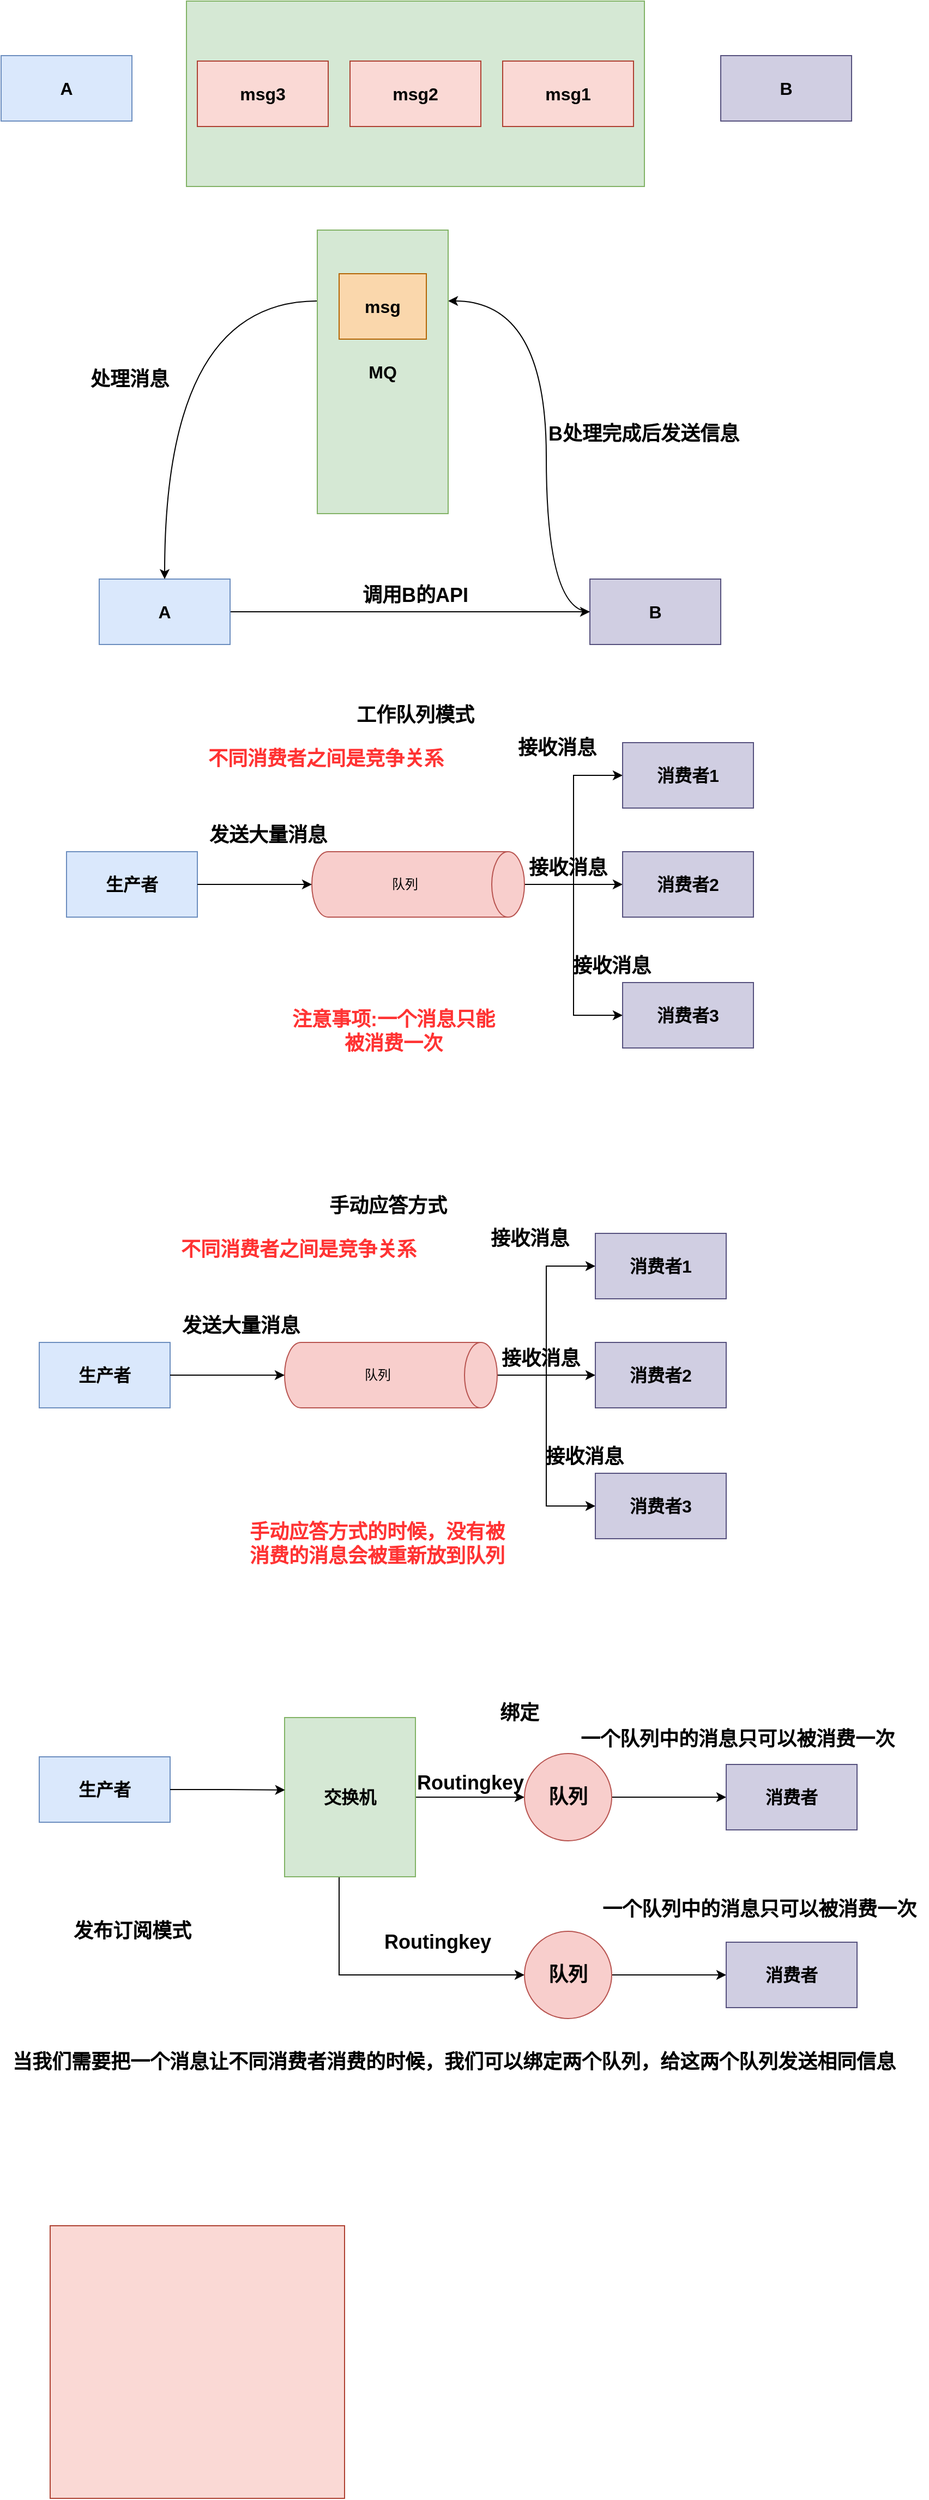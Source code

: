 <mxfile version="24.4.8" type="github">
  <diagram name="第 1 页" id="O0XlU7D3TT2ablvjQjNK">
    <mxGraphModel dx="1042" dy="535" grid="1" gridSize="10" guides="1" tooltips="1" connect="1" arrows="1" fold="1" page="1" pageScale="1" pageWidth="827" pageHeight="1169" math="0" shadow="0">
      <root>
        <mxCell id="0" />
        <mxCell id="1" parent="0" />
        <mxCell id="jjH1Bkj64xPYJFFSmROb-1" value="&lt;span style=&quot;font-size: 16px;&quot;&gt;&lt;b&gt;A&lt;/b&gt;&lt;/span&gt;" style="rounded=0;whiteSpace=wrap;html=1;fillColor=#dae8fc;strokeColor=#6c8ebf;" vertex="1" parent="1">
          <mxGeometry x="20" y="170" width="120" height="60" as="geometry" />
        </mxCell>
        <mxCell id="jjH1Bkj64xPYJFFSmROb-2" value="&lt;span style=&quot;font-size: 16px;&quot;&gt;&lt;b&gt;B&lt;/b&gt;&lt;/span&gt;" style="rounded=0;whiteSpace=wrap;html=1;fillColor=#d0cee2;strokeColor=#56517e;" vertex="1" parent="1">
          <mxGeometry x="680" y="170" width="120" height="60" as="geometry" />
        </mxCell>
        <mxCell id="jjH1Bkj64xPYJFFSmROb-3" value="&lt;span style=&quot;font-size: 16px;&quot;&gt;&lt;b&gt;&amp;nbsp;&lt;/b&gt;&lt;/span&gt;" style="rounded=0;whiteSpace=wrap;html=1;fillColor=#d5e8d4;strokeColor=#82b366;" vertex="1" parent="1">
          <mxGeometry x="190" y="120" width="420" height="170" as="geometry" />
        </mxCell>
        <mxCell id="jjH1Bkj64xPYJFFSmROb-4" value="&lt;span style=&quot;font-size: 16px;&quot;&gt;&lt;b&gt;msg1&lt;/b&gt;&lt;/span&gt;" style="rounded=0;whiteSpace=wrap;html=1;fillColor=#fad9d5;strokeColor=#ae4132;" vertex="1" parent="1">
          <mxGeometry x="480" y="175" width="120" height="60" as="geometry" />
        </mxCell>
        <mxCell id="jjH1Bkj64xPYJFFSmROb-6" value="&lt;span style=&quot;font-size: 16px;&quot;&gt;&lt;b&gt;msg2&lt;/b&gt;&lt;/span&gt;" style="rounded=0;whiteSpace=wrap;html=1;fillColor=#fad9d5;strokeColor=#ae4132;" vertex="1" parent="1">
          <mxGeometry x="340" y="175" width="120" height="60" as="geometry" />
        </mxCell>
        <mxCell id="jjH1Bkj64xPYJFFSmROb-7" value="&lt;span style=&quot;font-size: 16px;&quot;&gt;&lt;b&gt;msg3&lt;/b&gt;&lt;/span&gt;" style="rounded=0;whiteSpace=wrap;html=1;fillColor=#fad9d5;strokeColor=#ae4132;" vertex="1" parent="1">
          <mxGeometry x="200" y="175" width="120" height="60" as="geometry" />
        </mxCell>
        <mxCell id="jjH1Bkj64xPYJFFSmROb-12" style="edgeStyle=orthogonalEdgeStyle;rounded=0;orthogonalLoop=1;jettySize=auto;html=1;entryX=0;entryY=0.5;entryDx=0;entryDy=0;" edge="1" parent="1" source="jjH1Bkj64xPYJFFSmROb-8" target="jjH1Bkj64xPYJFFSmROb-9">
          <mxGeometry relative="1" as="geometry" />
        </mxCell>
        <mxCell id="jjH1Bkj64xPYJFFSmROb-8" value="&lt;span style=&quot;font-size: 16px;&quot;&gt;&lt;b&gt;A&lt;/b&gt;&lt;/span&gt;" style="rounded=0;whiteSpace=wrap;html=1;fillColor=#dae8fc;strokeColor=#6c8ebf;" vertex="1" parent="1">
          <mxGeometry x="110" y="650" width="120" height="60" as="geometry" />
        </mxCell>
        <mxCell id="jjH1Bkj64xPYJFFSmROb-15" style="rounded=0;orthogonalLoop=1;jettySize=auto;html=1;entryX=1;entryY=0.25;entryDx=0;entryDy=0;edgeStyle=orthogonalEdgeStyle;elbow=vertical;curved=1;" edge="1" parent="1" source="jjH1Bkj64xPYJFFSmROb-9" target="jjH1Bkj64xPYJFFSmROb-11">
          <mxGeometry relative="1" as="geometry">
            <Array as="points">
              <mxPoint x="520" y="680" />
              <mxPoint x="520" y="395" />
            </Array>
          </mxGeometry>
        </mxCell>
        <mxCell id="jjH1Bkj64xPYJFFSmROb-9" value="&lt;span style=&quot;font-size: 16px;&quot;&gt;&lt;b&gt;B&lt;/b&gt;&lt;/span&gt;" style="rounded=0;whiteSpace=wrap;html=1;fillColor=#d0cee2;strokeColor=#56517e;" vertex="1" parent="1">
          <mxGeometry x="560" y="650" width="120" height="60" as="geometry" />
        </mxCell>
        <mxCell id="jjH1Bkj64xPYJFFSmROb-10" value="&lt;span style=&quot;font-size: 16px;&quot;&gt;&lt;b&gt;&amp;nbsp;&lt;/b&gt;&lt;/span&gt;" style="rounded=0;whiteSpace=wrap;html=1;fillColor=#fad9d5;strokeColor=#ae4132;" vertex="1" parent="1">
          <mxGeometry x="65" y="2160" width="270" height="250" as="geometry" />
        </mxCell>
        <mxCell id="jjH1Bkj64xPYJFFSmROb-17" style="edgeStyle=orthogonalEdgeStyle;rounded=0;orthogonalLoop=1;jettySize=auto;html=1;curved=1;exitX=0;exitY=0.25;exitDx=0;exitDy=0;" edge="1" parent="1" source="jjH1Bkj64xPYJFFSmROb-11" target="jjH1Bkj64xPYJFFSmROb-8">
          <mxGeometry relative="1" as="geometry" />
        </mxCell>
        <mxCell id="jjH1Bkj64xPYJFFSmROb-11" value="&lt;span style=&quot;font-size: 16px;&quot;&gt;&lt;b&gt;MQ&lt;/b&gt;&lt;/span&gt;" style="rounded=0;whiteSpace=wrap;html=1;fillColor=#d5e8d4;strokeColor=#82b366;" vertex="1" parent="1">
          <mxGeometry x="310" y="330" width="120" height="260" as="geometry" />
        </mxCell>
        <mxCell id="jjH1Bkj64xPYJFFSmROb-13" value="&lt;font style=&quot;font-size: 18px;&quot;&gt;&lt;b&gt;调用B的API&lt;/b&gt;&lt;/font&gt;" style="text;html=1;align=center;verticalAlign=middle;whiteSpace=wrap;rounded=0;" vertex="1" parent="1">
          <mxGeometry x="350" y="650" width="100" height="30" as="geometry" />
        </mxCell>
        <mxCell id="jjH1Bkj64xPYJFFSmROb-14" value="&lt;span style=&quot;font-size: 16px;&quot;&gt;&lt;b&gt;msg&lt;/b&gt;&lt;/span&gt;" style="rounded=0;whiteSpace=wrap;html=1;fillColor=#fad7ac;strokeColor=#b46504;" vertex="1" parent="1">
          <mxGeometry x="330" y="370" width="80" height="60" as="geometry" />
        </mxCell>
        <mxCell id="jjH1Bkj64xPYJFFSmROb-16" value="&lt;b&gt;&lt;font style=&quot;font-size: 18px;&quot;&gt;B处理完成后发送信息&lt;/font&gt;&lt;/b&gt;" style="text;whiteSpace=wrap;html=1;" vertex="1" parent="1">
          <mxGeometry x="520" y="500" width="180" height="40" as="geometry" />
        </mxCell>
        <mxCell id="jjH1Bkj64xPYJFFSmROb-18" value="&lt;b&gt;&lt;font style=&quot;font-size: 18px;&quot;&gt;处理消息&lt;/font&gt;&lt;/b&gt;" style="text;whiteSpace=wrap;html=1;" vertex="1" parent="1">
          <mxGeometry x="100" y="450" width="180" height="40" as="geometry" />
        </mxCell>
        <mxCell id="jjH1Bkj64xPYJFFSmROb-20" value="&lt;span style=&quot;font-size: 16px;&quot;&gt;&lt;b&gt;生产者&lt;/b&gt;&lt;/span&gt;" style="rounded=0;whiteSpace=wrap;html=1;fillColor=#dae8fc;strokeColor=#6c8ebf;" vertex="1" parent="1">
          <mxGeometry x="80" y="900" width="120" height="60" as="geometry" />
        </mxCell>
        <mxCell id="jjH1Bkj64xPYJFFSmROb-27" style="edgeStyle=orthogonalEdgeStyle;rounded=0;orthogonalLoop=1;jettySize=auto;html=1;entryX=0;entryY=0.5;entryDx=0;entryDy=0;" edge="1" parent="1" source="jjH1Bkj64xPYJFFSmROb-21" target="jjH1Bkj64xPYJFFSmROb-24">
          <mxGeometry relative="1" as="geometry" />
        </mxCell>
        <mxCell id="jjH1Bkj64xPYJFFSmROb-28" style="edgeStyle=orthogonalEdgeStyle;rounded=0;orthogonalLoop=1;jettySize=auto;html=1;entryX=0;entryY=0.5;entryDx=0;entryDy=0;" edge="1" parent="1" source="jjH1Bkj64xPYJFFSmROb-21" target="jjH1Bkj64xPYJFFSmROb-25">
          <mxGeometry relative="1" as="geometry" />
        </mxCell>
        <mxCell id="jjH1Bkj64xPYJFFSmROb-29" style="edgeStyle=orthogonalEdgeStyle;rounded=0;orthogonalLoop=1;jettySize=auto;html=1;entryX=0;entryY=0.5;entryDx=0;entryDy=0;" edge="1" parent="1" source="jjH1Bkj64xPYJFFSmROb-21" target="jjH1Bkj64xPYJFFSmROb-26">
          <mxGeometry relative="1" as="geometry" />
        </mxCell>
        <mxCell id="jjH1Bkj64xPYJFFSmROb-21" value="队列" style="shape=cylinder3;whiteSpace=wrap;html=1;boundedLbl=1;backgroundOutline=1;size=15;direction=south;fillColor=#f8cecc;strokeColor=#b85450;" vertex="1" parent="1">
          <mxGeometry x="305" y="900" width="195" height="60" as="geometry" />
        </mxCell>
        <mxCell id="jjH1Bkj64xPYJFFSmROb-22" style="edgeStyle=orthogonalEdgeStyle;rounded=0;orthogonalLoop=1;jettySize=auto;html=1;entryX=0.5;entryY=1;entryDx=0;entryDy=0;entryPerimeter=0;" edge="1" parent="1" source="jjH1Bkj64xPYJFFSmROb-20" target="jjH1Bkj64xPYJFFSmROb-21">
          <mxGeometry relative="1" as="geometry" />
        </mxCell>
        <mxCell id="jjH1Bkj64xPYJFFSmROb-23" value="&lt;font style=&quot;font-size: 18px;&quot;&gt;&lt;b&gt;发送大量消息&lt;/b&gt;&lt;/font&gt;" style="text;html=1;align=center;verticalAlign=middle;whiteSpace=wrap;rounded=0;" vertex="1" parent="1">
          <mxGeometry x="200" y="870" width="130" height="30" as="geometry" />
        </mxCell>
        <mxCell id="jjH1Bkj64xPYJFFSmROb-24" value="&lt;span style=&quot;font-size: 16px;&quot;&gt;&lt;b&gt;消费者1&lt;/b&gt;&lt;/span&gt;" style="rounded=0;whiteSpace=wrap;html=1;fillColor=#d0cee2;strokeColor=#56517e;" vertex="1" parent="1">
          <mxGeometry x="590" y="800" width="120" height="60" as="geometry" />
        </mxCell>
        <mxCell id="jjH1Bkj64xPYJFFSmROb-25" value="&lt;span style=&quot;font-size: 16px;&quot;&gt;&lt;b&gt;消费者2&lt;/b&gt;&lt;/span&gt;" style="rounded=0;whiteSpace=wrap;html=1;fillColor=#d0cee2;strokeColor=#56517e;" vertex="1" parent="1">
          <mxGeometry x="590" y="900" width="120" height="60" as="geometry" />
        </mxCell>
        <mxCell id="jjH1Bkj64xPYJFFSmROb-26" value="&lt;span style=&quot;font-size: 16px;&quot;&gt;&lt;b&gt;消费者3&lt;/b&gt;&lt;/span&gt;" style="rounded=0;whiteSpace=wrap;html=1;fillColor=#d0cee2;strokeColor=#56517e;" vertex="1" parent="1">
          <mxGeometry x="590" y="1020" width="120" height="60" as="geometry" />
        </mxCell>
        <mxCell id="jjH1Bkj64xPYJFFSmROb-30" value="&lt;font color=&quot;#ff3333&quot; style=&quot;font-size: 18px;&quot;&gt;&lt;b&gt;注意事项:一个消息只能被消费一次&lt;/b&gt;&lt;/font&gt;" style="text;html=1;align=center;verticalAlign=middle;whiteSpace=wrap;rounded=0;" vertex="1" parent="1">
          <mxGeometry x="280" y="1050" width="200" height="30" as="geometry" />
        </mxCell>
        <mxCell id="jjH1Bkj64xPYJFFSmROb-31" value="&lt;font style=&quot;font-size: 18px;&quot;&gt;&lt;b&gt;接收消息&lt;/b&gt;&lt;/font&gt;" style="text;html=1;align=center;verticalAlign=middle;whiteSpace=wrap;rounded=0;" vertex="1" parent="1">
          <mxGeometry x="480" y="790" width="100" height="30" as="geometry" />
        </mxCell>
        <mxCell id="jjH1Bkj64xPYJFFSmROb-32" value="&lt;font style=&quot;font-size: 18px;&quot;&gt;&lt;b&gt;接收消息&lt;/b&gt;&lt;/font&gt;" style="text;html=1;align=center;verticalAlign=middle;whiteSpace=wrap;rounded=0;" vertex="1" parent="1">
          <mxGeometry x="490" y="900" width="100" height="30" as="geometry" />
        </mxCell>
        <mxCell id="jjH1Bkj64xPYJFFSmROb-33" value="&lt;font style=&quot;font-size: 18px;&quot;&gt;&lt;b&gt;接收消息&lt;/b&gt;&lt;/font&gt;" style="text;html=1;align=center;verticalAlign=middle;whiteSpace=wrap;rounded=0;" vertex="1" parent="1">
          <mxGeometry x="530" y="990" width="100" height="30" as="geometry" />
        </mxCell>
        <mxCell id="jjH1Bkj64xPYJFFSmROb-34" value="&lt;font color=&quot;#ff3333&quot; style=&quot;font-size: 18px;&quot;&gt;&lt;b&gt;不同消费者之间是竞争关系&lt;/b&gt;&lt;/font&gt;" style="text;html=1;align=center;verticalAlign=middle;whiteSpace=wrap;rounded=0;" vertex="1" parent="1">
          <mxGeometry x="200" y="800" width="236" height="30" as="geometry" />
        </mxCell>
        <mxCell id="jjH1Bkj64xPYJFFSmROb-35" value="&lt;font style=&quot;font-size: 18px;&quot;&gt;&lt;b&gt;工作队列模式&lt;/b&gt;&lt;/font&gt;" style="text;html=1;align=center;verticalAlign=middle;whiteSpace=wrap;rounded=0;" vertex="1" parent="1">
          <mxGeometry x="335" y="760" width="130" height="30" as="geometry" />
        </mxCell>
        <mxCell id="jjH1Bkj64xPYJFFSmROb-36" value="&lt;span style=&quot;font-size: 16px;&quot;&gt;&lt;b&gt;生产者&lt;/b&gt;&lt;/span&gt;" style="rounded=0;whiteSpace=wrap;html=1;fillColor=#dae8fc;strokeColor=#6c8ebf;" vertex="1" parent="1">
          <mxGeometry x="55" y="1350" width="120" height="60" as="geometry" />
        </mxCell>
        <mxCell id="jjH1Bkj64xPYJFFSmROb-37" style="edgeStyle=orthogonalEdgeStyle;rounded=0;orthogonalLoop=1;jettySize=auto;html=1;entryX=0;entryY=0.5;entryDx=0;entryDy=0;" edge="1" parent="1" source="jjH1Bkj64xPYJFFSmROb-40" target="jjH1Bkj64xPYJFFSmROb-43">
          <mxGeometry relative="1" as="geometry" />
        </mxCell>
        <mxCell id="jjH1Bkj64xPYJFFSmROb-38" style="edgeStyle=orthogonalEdgeStyle;rounded=0;orthogonalLoop=1;jettySize=auto;html=1;entryX=0;entryY=0.5;entryDx=0;entryDy=0;" edge="1" parent="1" source="jjH1Bkj64xPYJFFSmROb-40" target="jjH1Bkj64xPYJFFSmROb-44">
          <mxGeometry relative="1" as="geometry" />
        </mxCell>
        <mxCell id="jjH1Bkj64xPYJFFSmROb-39" style="edgeStyle=orthogonalEdgeStyle;rounded=0;orthogonalLoop=1;jettySize=auto;html=1;entryX=0;entryY=0.5;entryDx=0;entryDy=0;" edge="1" parent="1" source="jjH1Bkj64xPYJFFSmROb-40" target="jjH1Bkj64xPYJFFSmROb-45">
          <mxGeometry relative="1" as="geometry" />
        </mxCell>
        <mxCell id="jjH1Bkj64xPYJFFSmROb-40" value="队列" style="shape=cylinder3;whiteSpace=wrap;html=1;boundedLbl=1;backgroundOutline=1;size=15;direction=south;fillColor=#f8cecc;strokeColor=#b85450;" vertex="1" parent="1">
          <mxGeometry x="280" y="1350" width="195" height="60" as="geometry" />
        </mxCell>
        <mxCell id="jjH1Bkj64xPYJFFSmROb-41" style="edgeStyle=orthogonalEdgeStyle;rounded=0;orthogonalLoop=1;jettySize=auto;html=1;entryX=0.5;entryY=1;entryDx=0;entryDy=0;entryPerimeter=0;" edge="1" parent="1" source="jjH1Bkj64xPYJFFSmROb-36" target="jjH1Bkj64xPYJFFSmROb-40">
          <mxGeometry relative="1" as="geometry" />
        </mxCell>
        <mxCell id="jjH1Bkj64xPYJFFSmROb-42" value="&lt;font style=&quot;font-size: 18px;&quot;&gt;&lt;b&gt;发送大量消息&lt;/b&gt;&lt;/font&gt;" style="text;html=1;align=center;verticalAlign=middle;whiteSpace=wrap;rounded=0;" vertex="1" parent="1">
          <mxGeometry x="175" y="1320" width="130" height="30" as="geometry" />
        </mxCell>
        <mxCell id="jjH1Bkj64xPYJFFSmROb-43" value="&lt;span style=&quot;font-size: 16px;&quot;&gt;&lt;b&gt;消费者1&lt;/b&gt;&lt;/span&gt;" style="rounded=0;whiteSpace=wrap;html=1;fillColor=#d0cee2;strokeColor=#56517e;" vertex="1" parent="1">
          <mxGeometry x="565" y="1250" width="120" height="60" as="geometry" />
        </mxCell>
        <mxCell id="jjH1Bkj64xPYJFFSmROb-44" value="&lt;span style=&quot;font-size: 16px;&quot;&gt;&lt;b&gt;消费者2&lt;/b&gt;&lt;/span&gt;" style="rounded=0;whiteSpace=wrap;html=1;fillColor=#d0cee2;strokeColor=#56517e;" vertex="1" parent="1">
          <mxGeometry x="565" y="1350" width="120" height="60" as="geometry" />
        </mxCell>
        <mxCell id="jjH1Bkj64xPYJFFSmROb-45" value="&lt;span style=&quot;font-size: 16px;&quot;&gt;&lt;b&gt;消费者3&lt;/b&gt;&lt;/span&gt;" style="rounded=0;whiteSpace=wrap;html=1;fillColor=#d0cee2;strokeColor=#56517e;" vertex="1" parent="1">
          <mxGeometry x="565" y="1470" width="120" height="60" as="geometry" />
        </mxCell>
        <mxCell id="jjH1Bkj64xPYJFFSmROb-47" value="&lt;font style=&quot;font-size: 18px;&quot;&gt;&lt;b&gt;接收消息&lt;/b&gt;&lt;/font&gt;" style="text;html=1;align=center;verticalAlign=middle;whiteSpace=wrap;rounded=0;" vertex="1" parent="1">
          <mxGeometry x="455" y="1240" width="100" height="30" as="geometry" />
        </mxCell>
        <mxCell id="jjH1Bkj64xPYJFFSmROb-48" value="&lt;font style=&quot;font-size: 18px;&quot;&gt;&lt;b&gt;接收消息&lt;/b&gt;&lt;/font&gt;" style="text;html=1;align=center;verticalAlign=middle;whiteSpace=wrap;rounded=0;" vertex="1" parent="1">
          <mxGeometry x="465" y="1350" width="100" height="30" as="geometry" />
        </mxCell>
        <mxCell id="jjH1Bkj64xPYJFFSmROb-49" value="&lt;font style=&quot;font-size: 18px;&quot;&gt;&lt;b&gt;接收消息&lt;/b&gt;&lt;/font&gt;" style="text;html=1;align=center;verticalAlign=middle;whiteSpace=wrap;rounded=0;" vertex="1" parent="1">
          <mxGeometry x="505" y="1440" width="100" height="30" as="geometry" />
        </mxCell>
        <mxCell id="jjH1Bkj64xPYJFFSmROb-50" value="&lt;font color=&quot;#ff3333&quot; style=&quot;font-size: 18px;&quot;&gt;&lt;b&gt;不同消费者之间是竞争关系&lt;/b&gt;&lt;/font&gt;" style="text;html=1;align=center;verticalAlign=middle;whiteSpace=wrap;rounded=0;" vertex="1" parent="1">
          <mxGeometry x="175" y="1250" width="236" height="30" as="geometry" />
        </mxCell>
        <mxCell id="jjH1Bkj64xPYJFFSmROb-51" value="&lt;font style=&quot;font-size: 18px;&quot;&gt;&lt;b&gt;手动应答方式&lt;/b&gt;&lt;/font&gt;" style="text;html=1;align=center;verticalAlign=middle;whiteSpace=wrap;rounded=0;" vertex="1" parent="1">
          <mxGeometry x="310" y="1210" width="130" height="30" as="geometry" />
        </mxCell>
        <mxCell id="jjH1Bkj64xPYJFFSmROb-52" value="&lt;font style=&quot;font-size: 18px;&quot;&gt;&lt;b&gt;手动应答方式的时候，没有被消费的消息会被重新放到队列&lt;/b&gt;&lt;/font&gt;" style="text;html=1;align=center;verticalAlign=middle;whiteSpace=wrap;rounded=0;fontColor=#FF3333;" vertex="1" parent="1">
          <mxGeometry x="240" y="1520" width="250" height="30" as="geometry" />
        </mxCell>
        <mxCell id="jjH1Bkj64xPYJFFSmROb-53" value="&lt;span style=&quot;font-size: 16px;&quot;&gt;&lt;b&gt;生产者&lt;/b&gt;&lt;/span&gt;" style="rounded=0;whiteSpace=wrap;html=1;fillColor=#dae8fc;strokeColor=#6c8ebf;" vertex="1" parent="1">
          <mxGeometry x="55" y="1730" width="120" height="60" as="geometry" />
        </mxCell>
        <mxCell id="jjH1Bkj64xPYJFFSmROb-59" style="edgeStyle=orthogonalEdgeStyle;rounded=0;orthogonalLoop=1;jettySize=auto;html=1;entryX=0;entryY=0.5;entryDx=0;entryDy=0;" edge="1" parent="1" source="jjH1Bkj64xPYJFFSmROb-55" target="jjH1Bkj64xPYJFFSmROb-58">
          <mxGeometry relative="1" as="geometry" />
        </mxCell>
        <mxCell id="jjH1Bkj64xPYJFFSmROb-66" style="edgeStyle=orthogonalEdgeStyle;rounded=0;orthogonalLoop=1;jettySize=auto;html=1;entryX=0;entryY=0.5;entryDx=0;entryDy=0;" edge="1" parent="1" source="jjH1Bkj64xPYJFFSmROb-55" target="jjH1Bkj64xPYJFFSmROb-65">
          <mxGeometry relative="1" as="geometry">
            <Array as="points">
              <mxPoint x="330" y="1930" />
            </Array>
          </mxGeometry>
        </mxCell>
        <mxCell id="jjH1Bkj64xPYJFFSmROb-55" value="&lt;span style=&quot;font-size: 16px;&quot;&gt;&lt;b&gt;交换机&lt;/b&gt;&lt;/span&gt;" style="rounded=0;whiteSpace=wrap;html=1;fillColor=#d5e8d4;strokeColor=#82b366;" vertex="1" parent="1">
          <mxGeometry x="280" y="1694" width="120" height="146" as="geometry" />
        </mxCell>
        <mxCell id="jjH1Bkj64xPYJFFSmROb-56" style="edgeStyle=orthogonalEdgeStyle;rounded=0;orthogonalLoop=1;jettySize=auto;html=1;entryX=0.003;entryY=0.455;entryDx=0;entryDy=0;entryPerimeter=0;" edge="1" parent="1" source="jjH1Bkj64xPYJFFSmROb-53" target="jjH1Bkj64xPYJFFSmROb-55">
          <mxGeometry relative="1" as="geometry" />
        </mxCell>
        <mxCell id="jjH1Bkj64xPYJFFSmROb-63" style="edgeStyle=orthogonalEdgeStyle;rounded=0;orthogonalLoop=1;jettySize=auto;html=1;entryX=0;entryY=0.5;entryDx=0;entryDy=0;" edge="1" parent="1" source="jjH1Bkj64xPYJFFSmROb-58" target="jjH1Bkj64xPYJFFSmROb-62">
          <mxGeometry relative="1" as="geometry" />
        </mxCell>
        <mxCell id="jjH1Bkj64xPYJFFSmROb-58" value="&lt;b&gt;&lt;font style=&quot;font-size: 18px;&quot;&gt;队列&lt;/font&gt;&lt;/b&gt;" style="ellipse;whiteSpace=wrap;html=1;aspect=fixed;fillColor=#f8cecc;strokeColor=#b85450;" vertex="1" parent="1">
          <mxGeometry x="500" y="1727" width="80" height="80" as="geometry" />
        </mxCell>
        <mxCell id="jjH1Bkj64xPYJFFSmROb-60" value="&lt;font style=&quot;font-size: 18px;&quot;&gt;&lt;b&gt;Routingkey&lt;/b&gt;&lt;/font&gt;" style="text;html=1;align=center;verticalAlign=middle;resizable=0;points=[];autosize=1;strokeColor=none;fillColor=none;" vertex="1" parent="1">
          <mxGeometry x="390" y="1734" width="120" height="40" as="geometry" />
        </mxCell>
        <mxCell id="jjH1Bkj64xPYJFFSmROb-61" value="&lt;font style=&quot;font-size: 18px;&quot;&gt;&lt;b&gt;绑定&lt;/b&gt;&lt;/font&gt;" style="text;html=1;align=center;verticalAlign=middle;resizable=0;points=[];autosize=1;strokeColor=none;fillColor=none;" vertex="1" parent="1">
          <mxGeometry x="465" y="1670" width="60" height="40" as="geometry" />
        </mxCell>
        <mxCell id="jjH1Bkj64xPYJFFSmROb-62" value="&lt;span style=&quot;font-size: 16px;&quot;&gt;&lt;b&gt;消费者&lt;/b&gt;&lt;/span&gt;" style="rounded=0;whiteSpace=wrap;html=1;fillColor=#d0cee2;strokeColor=#56517e;" vertex="1" parent="1">
          <mxGeometry x="685" y="1737" width="120" height="60" as="geometry" />
        </mxCell>
        <mxCell id="jjH1Bkj64xPYJFFSmROb-64" value="&lt;font style=&quot;font-size: 18px;&quot;&gt;&lt;b&gt;一个队列中的消息只可以被消费一次&lt;/b&gt;&lt;/font&gt;" style="text;html=1;align=center;verticalAlign=middle;resizable=0;points=[];autosize=1;strokeColor=none;fillColor=none;" vertex="1" parent="1">
          <mxGeometry x="540" y="1694" width="310" height="40" as="geometry" />
        </mxCell>
        <mxCell id="jjH1Bkj64xPYJFFSmROb-68" style="edgeStyle=orthogonalEdgeStyle;rounded=0;orthogonalLoop=1;jettySize=auto;html=1;" edge="1" parent="1" source="jjH1Bkj64xPYJFFSmROb-65" target="jjH1Bkj64xPYJFFSmROb-67">
          <mxGeometry relative="1" as="geometry" />
        </mxCell>
        <mxCell id="jjH1Bkj64xPYJFFSmROb-65" value="&lt;b&gt;&lt;font style=&quot;font-size: 18px;&quot;&gt;队列&lt;/font&gt;&lt;/b&gt;" style="ellipse;whiteSpace=wrap;html=1;aspect=fixed;fillColor=#f8cecc;strokeColor=#b85450;" vertex="1" parent="1">
          <mxGeometry x="500" y="1890" width="80" height="80" as="geometry" />
        </mxCell>
        <mxCell id="jjH1Bkj64xPYJFFSmROb-67" value="&lt;span style=&quot;font-size: 16px;&quot;&gt;&lt;b&gt;消费者&lt;/b&gt;&lt;/span&gt;" style="rounded=0;whiteSpace=wrap;html=1;fillColor=#d0cee2;strokeColor=#56517e;" vertex="1" parent="1">
          <mxGeometry x="685" y="1900" width="120" height="60" as="geometry" />
        </mxCell>
        <mxCell id="jjH1Bkj64xPYJFFSmROb-69" value="&lt;font style=&quot;font-size: 18px;&quot;&gt;&lt;b&gt;一个队列中的消息只可以被消费一次&lt;/b&gt;&lt;/font&gt;" style="text;html=1;align=center;verticalAlign=middle;resizable=0;points=[];autosize=1;strokeColor=none;fillColor=none;" vertex="1" parent="1">
          <mxGeometry x="560" y="1850" width="310" height="40" as="geometry" />
        </mxCell>
        <mxCell id="jjH1Bkj64xPYJFFSmROb-70" value="&lt;font style=&quot;font-size: 18px;&quot;&gt;&lt;b&gt;Routingkey&lt;/b&gt;&lt;/font&gt;" style="text;html=1;align=center;verticalAlign=middle;resizable=0;points=[];autosize=1;strokeColor=none;fillColor=none;" vertex="1" parent="1">
          <mxGeometry x="360" y="1880" width="120" height="40" as="geometry" />
        </mxCell>
        <mxCell id="jjH1Bkj64xPYJFFSmROb-71" value="&lt;font style=&quot;font-size: 18px;&quot;&gt;&lt;b&gt;当我们需要把一个消息让不同消费者消费的时候，我们可以绑定两个队列，给这两个队列发送相同信息&lt;/b&gt;&lt;/font&gt;" style="text;html=1;align=center;verticalAlign=middle;resizable=0;points=[];autosize=1;strokeColor=none;fillColor=none;" vertex="1" parent="1">
          <mxGeometry x="20" y="1990" width="830" height="40" as="geometry" />
        </mxCell>
        <mxCell id="jjH1Bkj64xPYJFFSmROb-72" value="&lt;font style=&quot;font-size: 18px;&quot;&gt;&lt;b&gt;发布订阅模式&lt;/b&gt;&lt;/font&gt;" style="text;html=1;align=center;verticalAlign=middle;resizable=0;points=[];autosize=1;strokeColor=none;fillColor=none;" vertex="1" parent="1">
          <mxGeometry x="75" y="1870" width="130" height="40" as="geometry" />
        </mxCell>
      </root>
    </mxGraphModel>
  </diagram>
</mxfile>
